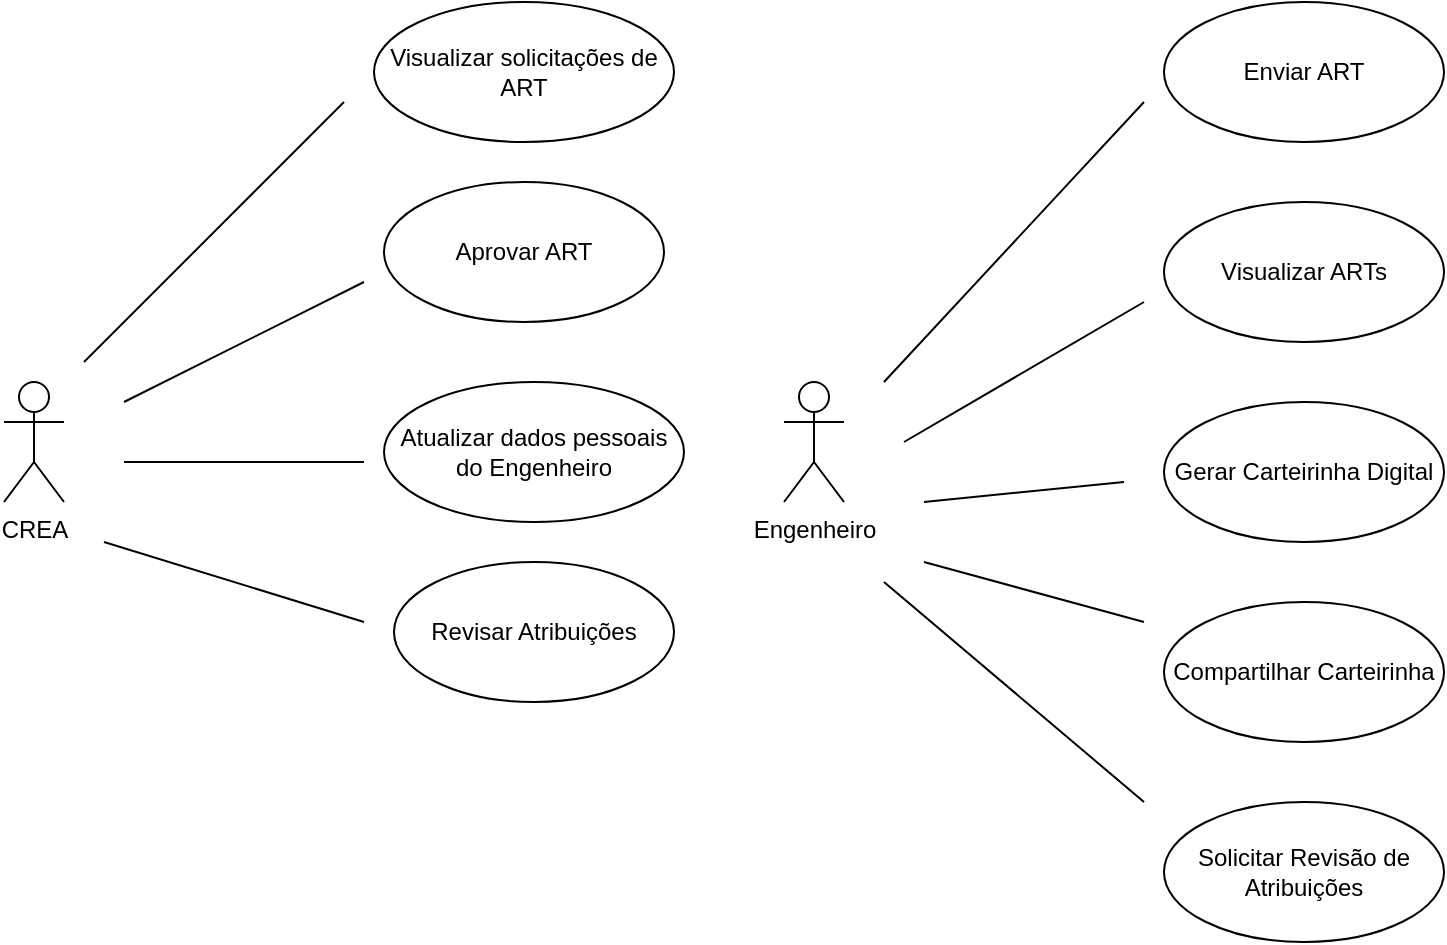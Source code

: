 <mxfile version="24.5.3" type="device">
  <diagram name="Página-1" id="VMFdSO-hgRaNISUV2jYR">
    <mxGraphModel dx="880" dy="532" grid="1" gridSize="10" guides="1" tooltips="1" connect="1" arrows="1" fold="1" page="1" pageScale="1" pageWidth="827" pageHeight="1169" math="0" shadow="0">
      <root>
        <mxCell id="0" />
        <mxCell id="1" parent="0" />
        <mxCell id="ujPYf49OOT1_UdeRAjrE-1" value="CREA" style="shape=umlActor;verticalLabelPosition=bottom;verticalAlign=top;html=1;outlineConnect=0;" vertex="1" parent="1">
          <mxGeometry x="40" y="210" width="30" height="60" as="geometry" />
        </mxCell>
        <mxCell id="ujPYf49OOT1_UdeRAjrE-2" value="Aprovar ART" style="ellipse;whiteSpace=wrap;html=1;" vertex="1" parent="1">
          <mxGeometry x="230" y="110" width="140" height="70" as="geometry" />
        </mxCell>
        <mxCell id="ujPYf49OOT1_UdeRAjrE-5" value="Revisar Atribuições" style="ellipse;whiteSpace=wrap;html=1;" vertex="1" parent="1">
          <mxGeometry x="235" y="300" width="140" height="70" as="geometry" />
        </mxCell>
        <mxCell id="ujPYf49OOT1_UdeRAjrE-6" value="Atualizar dados pessoais do Engenheiro" style="ellipse;whiteSpace=wrap;html=1;" vertex="1" parent="1">
          <mxGeometry x="230" y="210" width="150" height="70" as="geometry" />
        </mxCell>
        <mxCell id="ujPYf49OOT1_UdeRAjrE-10" value="" style="edgeStyle=none;html=1;endArrow=none;verticalAlign=bottom;rounded=0;" edge="1" parent="1">
          <mxGeometry width="160" relative="1" as="geometry">
            <mxPoint x="100" y="220" as="sourcePoint" />
            <mxPoint x="220" y="160" as="targetPoint" />
          </mxGeometry>
        </mxCell>
        <mxCell id="ujPYf49OOT1_UdeRAjrE-11" value="" style="edgeStyle=none;html=1;endArrow=none;verticalAlign=bottom;rounded=0;" edge="1" parent="1">
          <mxGeometry width="160" relative="1" as="geometry">
            <mxPoint x="100" y="250" as="sourcePoint" />
            <mxPoint x="220" y="250" as="targetPoint" />
          </mxGeometry>
        </mxCell>
        <mxCell id="ujPYf49OOT1_UdeRAjrE-12" value="" style="edgeStyle=none;html=1;endArrow=none;verticalAlign=bottom;rounded=0;" edge="1" parent="1">
          <mxGeometry width="160" relative="1" as="geometry">
            <mxPoint x="90" y="290" as="sourcePoint" />
            <mxPoint x="220" y="330" as="targetPoint" />
          </mxGeometry>
        </mxCell>
        <mxCell id="ujPYf49OOT1_UdeRAjrE-13" value="Engenheiro" style="shape=umlActor;verticalLabelPosition=bottom;verticalAlign=top;html=1;outlineConnect=0;" vertex="1" parent="1">
          <mxGeometry x="430" y="210" width="30" height="60" as="geometry" />
        </mxCell>
        <mxCell id="ujPYf49OOT1_UdeRAjrE-14" value="Enviar ART" style="ellipse;whiteSpace=wrap;html=1;" vertex="1" parent="1">
          <mxGeometry x="620" y="20" width="140" height="70" as="geometry" />
        </mxCell>
        <mxCell id="ujPYf49OOT1_UdeRAjrE-15" value="Visualizar ARTs" style="ellipse;whiteSpace=wrap;html=1;" vertex="1" parent="1">
          <mxGeometry x="620" y="120" width="140" height="70" as="geometry" />
        </mxCell>
        <mxCell id="ujPYf49OOT1_UdeRAjrE-16" value="Gerar Carteirinha Digital" style="ellipse;whiteSpace=wrap;html=1;" vertex="1" parent="1">
          <mxGeometry x="620" y="220" width="140" height="70" as="geometry" />
        </mxCell>
        <mxCell id="ujPYf49OOT1_UdeRAjrE-17" value="" style="edgeStyle=none;html=1;endArrow=none;verticalAlign=bottom;rounded=0;" edge="1" parent="1">
          <mxGeometry width="160" relative="1" as="geometry">
            <mxPoint x="480" y="210" as="sourcePoint" />
            <mxPoint x="610" y="70" as="targetPoint" />
          </mxGeometry>
        </mxCell>
        <mxCell id="ujPYf49OOT1_UdeRAjrE-18" value="" style="edgeStyle=none;html=1;endArrow=none;verticalAlign=bottom;rounded=0;" edge="1" parent="1">
          <mxGeometry width="160" relative="1" as="geometry">
            <mxPoint x="490" y="240" as="sourcePoint" />
            <mxPoint x="610" y="170" as="targetPoint" />
          </mxGeometry>
        </mxCell>
        <mxCell id="ujPYf49OOT1_UdeRAjrE-19" value="" style="edgeStyle=none;html=1;endArrow=none;verticalAlign=bottom;rounded=0;" edge="1" parent="1">
          <mxGeometry width="160" relative="1" as="geometry">
            <mxPoint x="500" y="270" as="sourcePoint" />
            <mxPoint x="600" y="260" as="targetPoint" />
          </mxGeometry>
        </mxCell>
        <mxCell id="ujPYf49OOT1_UdeRAjrE-21" value="Visualizar solicitações de ART" style="ellipse;whiteSpace=wrap;html=1;" vertex="1" parent="1">
          <mxGeometry x="225" y="20" width="150" height="70" as="geometry" />
        </mxCell>
        <mxCell id="ujPYf49OOT1_UdeRAjrE-22" value="" style="edgeStyle=none;html=1;endArrow=none;verticalAlign=bottom;rounded=0;" edge="1" parent="1">
          <mxGeometry width="160" relative="1" as="geometry">
            <mxPoint x="80" y="200" as="sourcePoint" />
            <mxPoint x="210" y="70" as="targetPoint" />
          </mxGeometry>
        </mxCell>
        <mxCell id="ujPYf49OOT1_UdeRAjrE-23" value="Compartilhar Carteirinha" style="ellipse;whiteSpace=wrap;html=1;" vertex="1" parent="1">
          <mxGeometry x="620" y="320" width="140" height="70" as="geometry" />
        </mxCell>
        <mxCell id="ujPYf49OOT1_UdeRAjrE-24" value="" style="edgeStyle=none;html=1;endArrow=none;verticalAlign=bottom;rounded=0;" edge="1" parent="1">
          <mxGeometry width="160" relative="1" as="geometry">
            <mxPoint x="500" y="300" as="sourcePoint" />
            <mxPoint x="610" y="330" as="targetPoint" />
          </mxGeometry>
        </mxCell>
        <mxCell id="ujPYf49OOT1_UdeRAjrE-26" value="" style="edgeStyle=none;html=1;endArrow=none;verticalAlign=bottom;rounded=0;" edge="1" parent="1">
          <mxGeometry width="160" relative="1" as="geometry">
            <mxPoint x="480" y="310" as="sourcePoint" />
            <mxPoint x="610" y="420" as="targetPoint" />
          </mxGeometry>
        </mxCell>
        <mxCell id="ujPYf49OOT1_UdeRAjrE-27" value="Solicitar Revisão de Atribuições" style="ellipse;whiteSpace=wrap;html=1;" vertex="1" parent="1">
          <mxGeometry x="620" y="420" width="140" height="70" as="geometry" />
        </mxCell>
      </root>
    </mxGraphModel>
  </diagram>
</mxfile>
